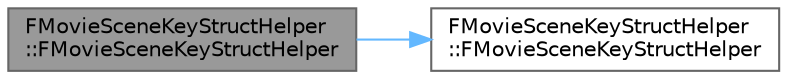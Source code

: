 digraph "FMovieSceneKeyStructHelper::FMovieSceneKeyStructHelper"
{
 // INTERACTIVE_SVG=YES
 // LATEX_PDF_SIZE
  bgcolor="transparent";
  edge [fontname=Helvetica,fontsize=10,labelfontname=Helvetica,labelfontsize=10];
  node [fontname=Helvetica,fontsize=10,shape=box,height=0.2,width=0.4];
  rankdir="LR";
  Node1 [id="Node000001",label="FMovieSceneKeyStructHelper\l::FMovieSceneKeyStructHelper",height=0.2,width=0.4,color="gray40", fillcolor="grey60", style="filled", fontcolor="black",tooltip="Non-copyable."];
  Node1 -> Node2 [id="edge1_Node000001_Node000002",color="steelblue1",style="solid",tooltip=" "];
  Node2 [id="Node000002",label="FMovieSceneKeyStructHelper\l::FMovieSceneKeyStructHelper",height=0.2,width=0.4,color="grey40", fillcolor="white", style="filled",URL="$d9/d8b/structFMovieSceneKeyStructHelper.html#aed73b68b19214086265ea7b148021ade",tooltip="Default construction."];
}
